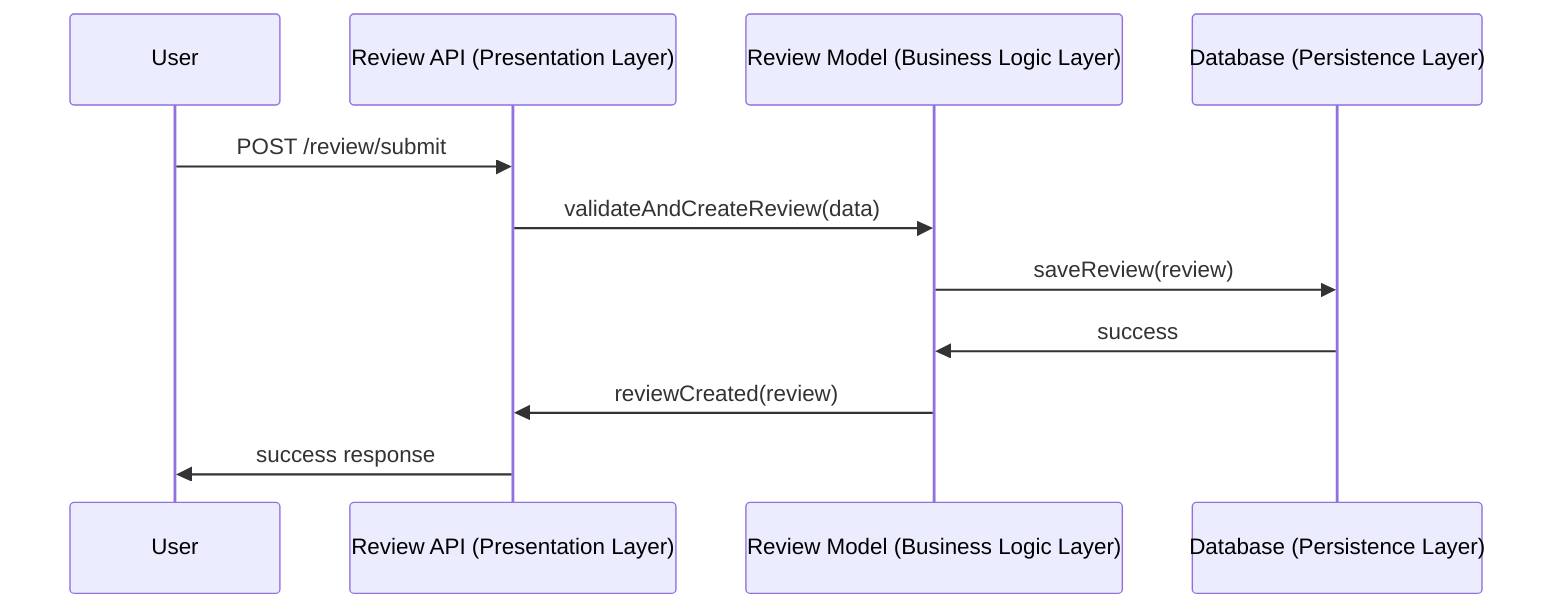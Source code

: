 sequenceDiagram
    participant User as User
    participant API as Review API (Presentation Layer)
    participant BL as Review Model (Business Logic Layer)
    participant DB as Database (Persistence Layer)
    
    User->>API: POST /review/submit
    API->>BL: validateAndCreateReview(data)
    BL->>DB: saveReview(review)
    DB->>BL: success
    BL->>API: reviewCreated(review)
    API->>User: success response
